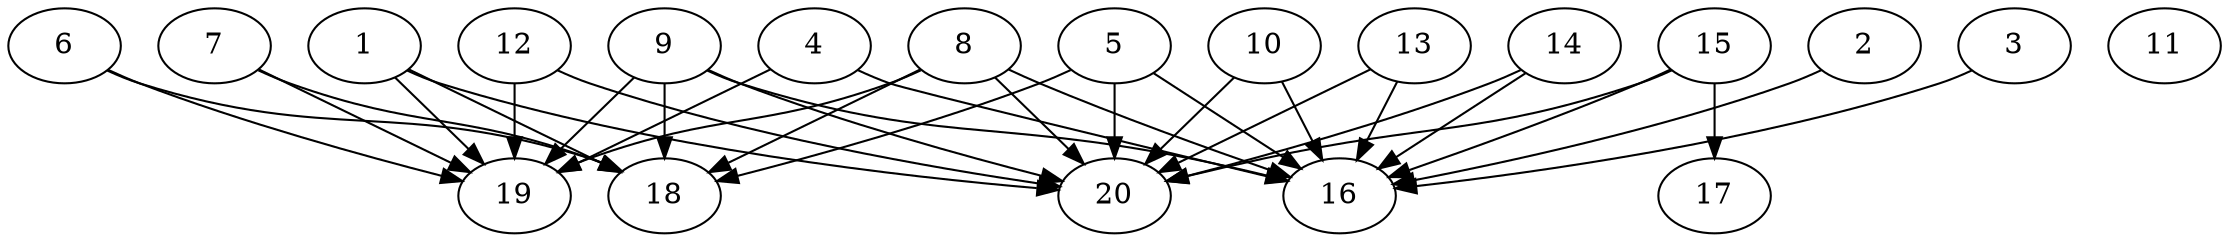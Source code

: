 // DAG automatically generated by daggen at Thu Oct  3 13:58:42 2019
// ./daggen --dot -n 20 --ccr 0.5 --fat 0.9 --regular 0.5 --density 0.7 --mindata 5242880 --maxdata 52428800 
digraph G {
  1 [size="86214656", alpha="0.01", expect_size="43107328"] 
  1 -> 18 [size ="43107328"]
  1 -> 19 [size ="43107328"]
  1 -> 20 [size ="43107328"]
  2 [size="83417088", alpha="0.09", expect_size="41708544"] 
  2 -> 16 [size ="41708544"]
  3 [size="71835648", alpha="0.18", expect_size="35917824"] 
  3 -> 16 [size ="35917824"]
  4 [size="13326336", alpha="0.09", expect_size="6663168"] 
  4 -> 16 [size ="6663168"]
  4 -> 19 [size ="6663168"]
  5 [size="60538880", alpha="0.05", expect_size="30269440"] 
  5 -> 16 [size ="30269440"]
  5 -> 18 [size ="30269440"]
  5 -> 20 [size ="30269440"]
  6 [size="15149056", alpha="0.11", expect_size="7574528"] 
  6 -> 18 [size ="7574528"]
  6 -> 19 [size ="7574528"]
  7 [size="25909248", alpha="0.19", expect_size="12954624"] 
  7 -> 18 [size ="12954624"]
  7 -> 19 [size ="12954624"]
  8 [size="70039552", alpha="0.10", expect_size="35019776"] 
  8 -> 16 [size ="35019776"]
  8 -> 18 [size ="35019776"]
  8 -> 19 [size ="35019776"]
  8 -> 20 [size ="35019776"]
  9 [size="63758336", alpha="0.07", expect_size="31879168"] 
  9 -> 16 [size ="31879168"]
  9 -> 18 [size ="31879168"]
  9 -> 19 [size ="31879168"]
  9 -> 20 [size ="31879168"]
  10 [size="104028160", alpha="0.19", expect_size="52014080"] 
  10 -> 16 [size ="52014080"]
  10 -> 20 [size ="52014080"]
  11 [size="87396352", alpha="0.00", expect_size="43698176"] 
  12 [size="94388224", alpha="0.08", expect_size="47194112"] 
  12 -> 19 [size ="47194112"]
  12 -> 20 [size ="47194112"]
  13 [size="44220416", alpha="0.17", expect_size="22110208"] 
  13 -> 16 [size ="22110208"]
  13 -> 20 [size ="22110208"]
  14 [size="35350528", alpha="0.19", expect_size="17675264"] 
  14 -> 16 [size ="17675264"]
  14 -> 20 [size ="17675264"]
  15 [size="76165120", alpha="0.12", expect_size="38082560"] 
  15 -> 16 [size ="38082560"]
  15 -> 17 [size ="38082560"]
  15 -> 20 [size ="38082560"]
  16 [size="98506752", alpha="0.02", expect_size="49253376"] 
  17 [size="58329088", alpha="0.15", expect_size="29164544"] 
  18 [size="52008960", alpha="0.20", expect_size="26004480"] 
  19 [size="99602432", alpha="0.14", expect_size="49801216"] 
  20 [size="37607424", alpha="0.13", expect_size="18803712"] 
}
